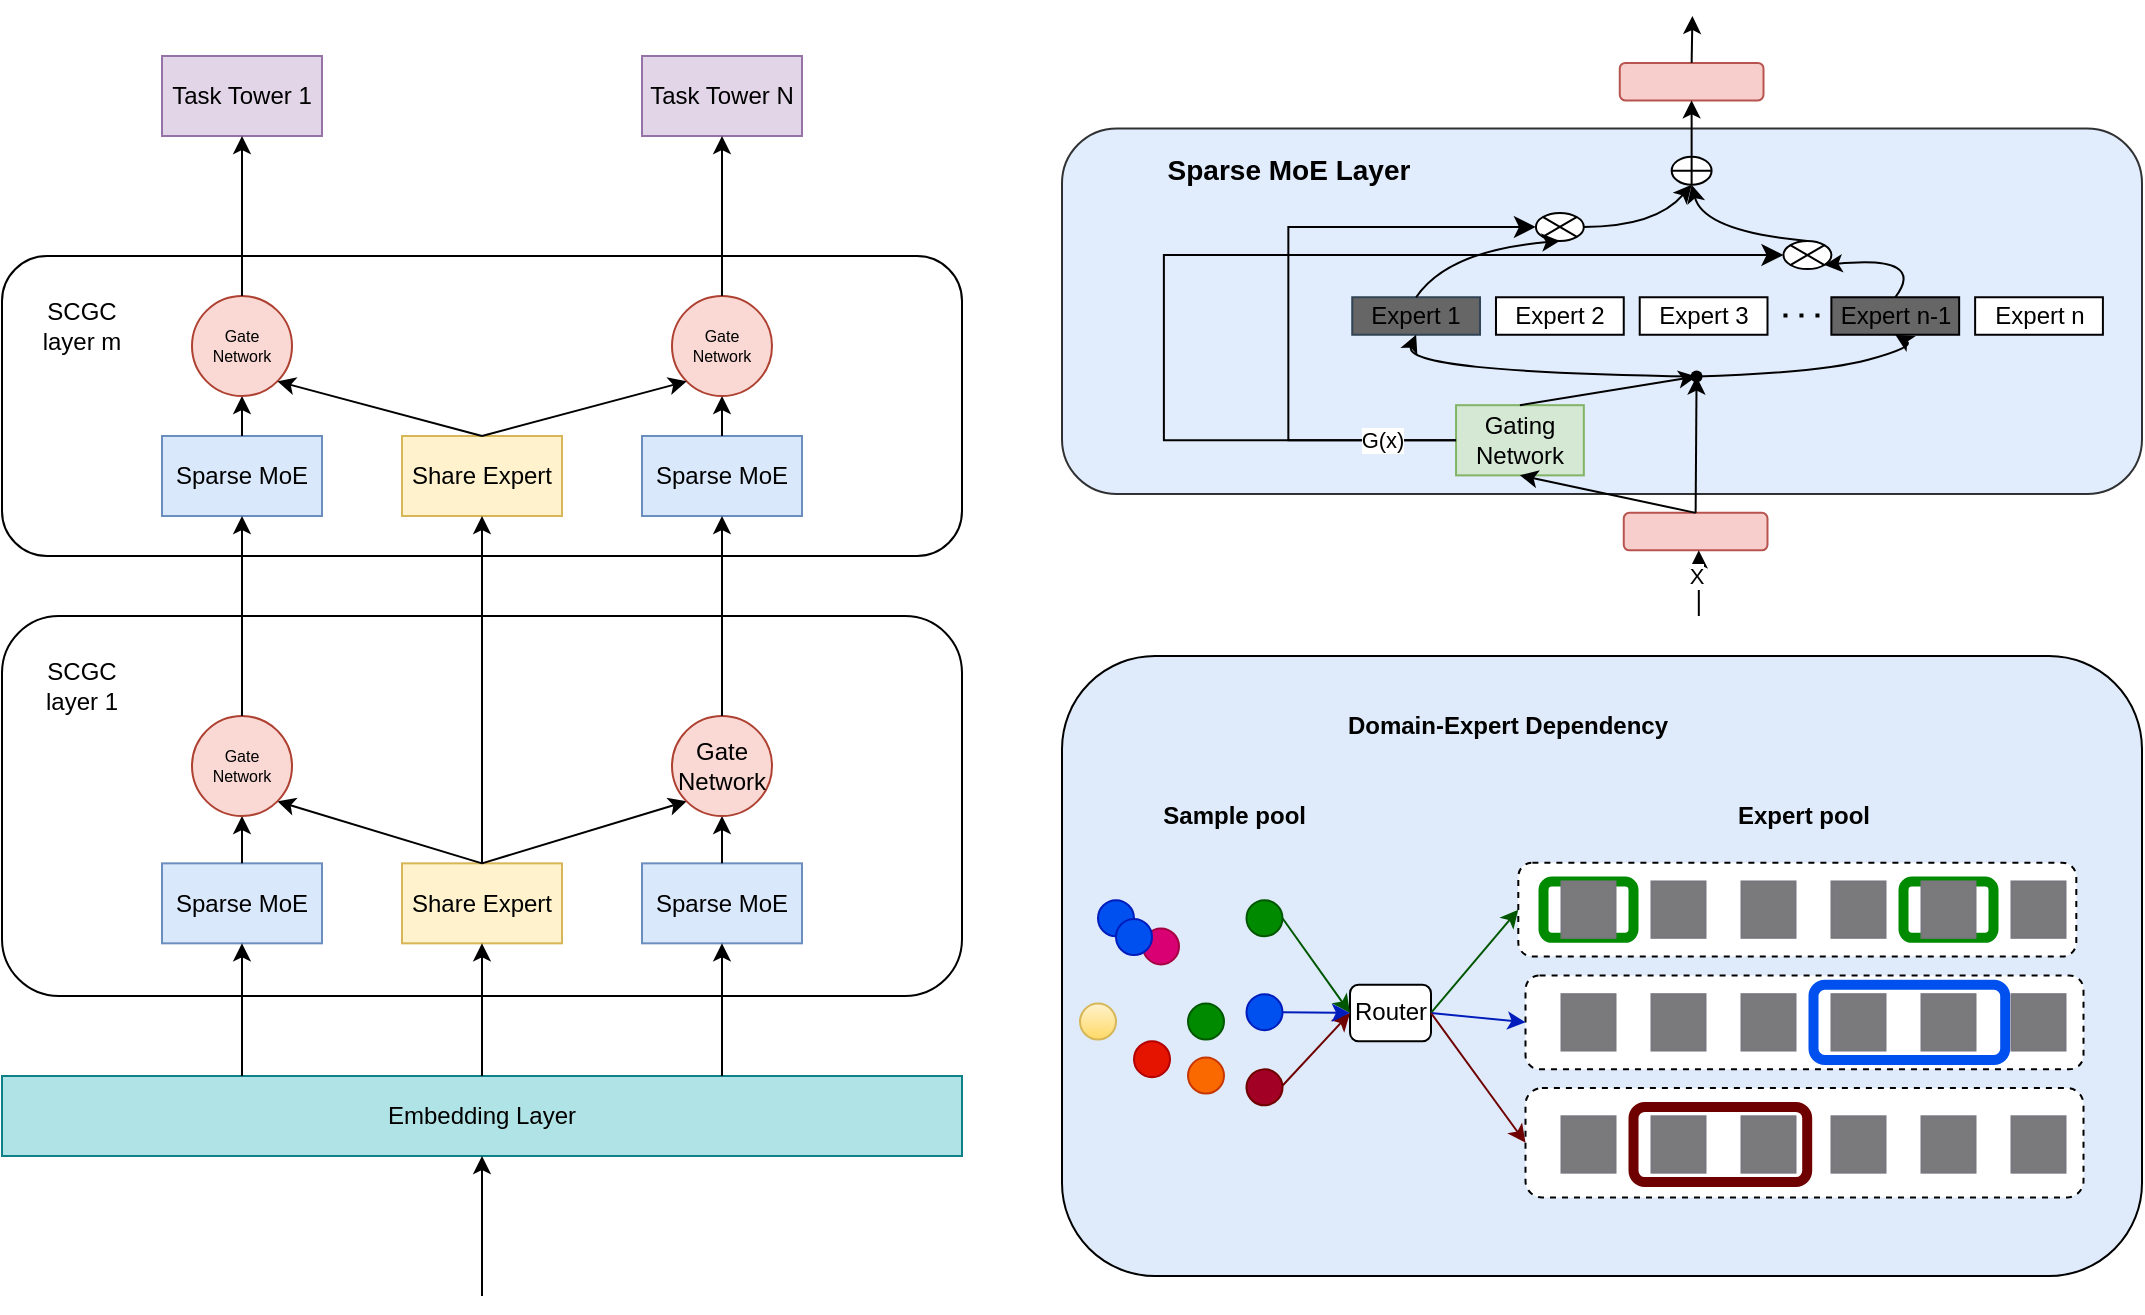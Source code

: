 <mxfile version="24.2.3" type="github">
  <diagram name="第 1 页" id="JFe4dEtohLAVgiIY-3OG">
    <mxGraphModel dx="2418" dy="1757" grid="1" gridSize="10" guides="1" tooltips="1" connect="1" arrows="1" fold="1" page="1" pageScale="1" pageWidth="827" pageHeight="1169" math="0" shadow="0">
      <root>
        <mxCell id="0" />
        <mxCell id="1" parent="0" />
        <mxCell id="XCE8PDUZNS01O0Ht971d-37" value="" style="rounded=1;whiteSpace=wrap;html=1;" vertex="1" parent="1">
          <mxGeometry x="-700" y="230" width="480" height="190" as="geometry" />
        </mxCell>
        <mxCell id="XCE8PDUZNS01O0Ht971d-32" value="Share Expert" style="rounded=0;whiteSpace=wrap;html=1;fillColor=#fff2cc;strokeColor=#d6b656;" vertex="1" parent="1">
          <mxGeometry x="-500" y="353.67" width="80" height="40" as="geometry" />
        </mxCell>
        <mxCell id="XCE8PDUZNS01O0Ht971d-33" value="Sparse MoE" style="rounded=0;whiteSpace=wrap;html=1;fillColor=#dae8fc;strokeColor=#6c8ebf;" vertex="1" parent="1">
          <mxGeometry x="-620" y="353.67" width="80" height="40" as="geometry" />
        </mxCell>
        <mxCell id="XCE8PDUZNS01O0Ht971d-34" value="Sparse MoE" style="rounded=0;whiteSpace=wrap;html=1;fillColor=#dae8fc;strokeColor=#6c8ebf;" vertex="1" parent="1">
          <mxGeometry x="-380" y="353.67" width="80" height="40" as="geometry" />
        </mxCell>
        <mxCell id="XCE8PDUZNS01O0Ht971d-35" value="Embedding Layer" style="rounded=0;whiteSpace=wrap;html=1;fillColor=#b0e3e6;strokeColor=#0e8088;" vertex="1" parent="1">
          <mxGeometry x="-700" y="460" width="480" height="40" as="geometry" />
        </mxCell>
        <mxCell id="XCE8PDUZNS01O0Ht971d-38" value="" style="rounded=1;whiteSpace=wrap;html=1;" vertex="1" parent="1">
          <mxGeometry x="-700" y="50" width="480" height="150" as="geometry" />
        </mxCell>
        <mxCell id="XCE8PDUZNS01O0Ht971d-39" value="Share Expert" style="rounded=0;whiteSpace=wrap;html=1;fillColor=#fff2cc;strokeColor=#d6b656;" vertex="1" parent="1">
          <mxGeometry x="-500" y="140" width="80" height="40" as="geometry" />
        </mxCell>
        <mxCell id="XCE8PDUZNS01O0Ht971d-40" value="Sparse MoE" style="rounded=0;whiteSpace=wrap;html=1;fillColor=#dae8fc;strokeColor=#6c8ebf;" vertex="1" parent="1">
          <mxGeometry x="-620" y="140" width="80" height="40" as="geometry" />
        </mxCell>
        <mxCell id="XCE8PDUZNS01O0Ht971d-41" value="Sparse MoE" style="rounded=0;whiteSpace=wrap;html=1;fillColor=#dae8fc;strokeColor=#6c8ebf;" vertex="1" parent="1">
          <mxGeometry x="-380" y="140" width="80" height="40" as="geometry" />
        </mxCell>
        <mxCell id="XCE8PDUZNS01O0Ht971d-42" value="" style="endArrow=classic;html=1;rounded=0;entryX=0.5;entryY=1;entryDx=0;entryDy=0;exitX=0.5;exitY=0;exitDx=0;exitDy=0;" edge="1" parent="1" source="XCE8PDUZNS01O0Ht971d-35" target="XCE8PDUZNS01O0Ht971d-32">
          <mxGeometry width="50" height="50" relative="1" as="geometry">
            <mxPoint x="-300" y="330" as="sourcePoint" />
            <mxPoint x="-250" y="280" as="targetPoint" />
          </mxGeometry>
        </mxCell>
        <mxCell id="XCE8PDUZNS01O0Ht971d-43" value="" style="endArrow=classic;html=1;rounded=0;entryX=0.5;entryY=1;entryDx=0;entryDy=0;exitX=0.75;exitY=0;exitDx=0;exitDy=0;" edge="1" parent="1" source="XCE8PDUZNS01O0Ht971d-35" target="XCE8PDUZNS01O0Ht971d-34">
          <mxGeometry width="50" height="50" relative="1" as="geometry">
            <mxPoint x="-450" y="430" as="sourcePoint" />
            <mxPoint x="-450" y="350" as="targetPoint" />
          </mxGeometry>
        </mxCell>
        <mxCell id="XCE8PDUZNS01O0Ht971d-44" value="" style="endArrow=classic;html=1;rounded=0;entryX=0.5;entryY=1;entryDx=0;entryDy=0;exitX=0.25;exitY=0;exitDx=0;exitDy=0;" edge="1" parent="1" source="XCE8PDUZNS01O0Ht971d-35" target="XCE8PDUZNS01O0Ht971d-33">
          <mxGeometry width="50" height="50" relative="1" as="geometry">
            <mxPoint x="-560" y="410" as="sourcePoint" />
            <mxPoint x="-560" y="330" as="targetPoint" />
          </mxGeometry>
        </mxCell>
        <mxCell id="XCE8PDUZNS01O0Ht971d-46" value="" style="endArrow=classic;html=1;rounded=0;exitX=0.5;exitY=0;exitDx=0;exitDy=0;entryX=1;entryY=1;entryDx=0;entryDy=0;" edge="1" parent="1" source="XCE8PDUZNS01O0Ht971d-32" target="XCE8PDUZNS01O0Ht971d-98">
          <mxGeometry width="50" height="50" relative="1" as="geometry">
            <mxPoint x="-450" y="370" as="sourcePoint" />
            <mxPoint x="-550" y="240" as="targetPoint" />
          </mxGeometry>
        </mxCell>
        <mxCell id="XCE8PDUZNS01O0Ht971d-47" value="" style="endArrow=classic;html=1;rounded=0;exitX=0.5;exitY=0;exitDx=0;exitDy=0;" edge="1" parent="1" source="XCE8PDUZNS01O0Ht971d-33" target="XCE8PDUZNS01O0Ht971d-98">
          <mxGeometry width="50" height="50" relative="1" as="geometry">
            <mxPoint x="-450" y="303.67" as="sourcePoint" />
            <mxPoint x="-580" y="303.67" as="targetPoint" />
          </mxGeometry>
        </mxCell>
        <mxCell id="XCE8PDUZNS01O0Ht971d-48" value="" style="endArrow=classic;html=1;rounded=0;entryX=0.5;entryY=1;entryDx=0;entryDy=0;exitX=0.5;exitY=0;exitDx=0;exitDy=0;" edge="1" parent="1" source="XCE8PDUZNS01O0Ht971d-34" target="XCE8PDUZNS01O0Ht971d-100">
          <mxGeometry width="50" height="50" relative="1" as="geometry">
            <mxPoint x="-220" y="210" as="sourcePoint" />
            <mxPoint x="-330" y="290" as="targetPoint" />
          </mxGeometry>
        </mxCell>
        <mxCell id="XCE8PDUZNS01O0Ht971d-49" value="" style="endArrow=classic;html=1;rounded=0;entryX=0;entryY=1;entryDx=0;entryDy=0;exitX=0.5;exitY=0;exitDx=0;exitDy=0;" edge="1" parent="1" source="XCE8PDUZNS01O0Ht971d-32" target="XCE8PDUZNS01O0Ht971d-100">
          <mxGeometry width="50" height="50" relative="1" as="geometry">
            <mxPoint x="-460" y="240" as="sourcePoint" />
            <mxPoint x="-570" y="185" as="targetPoint" />
          </mxGeometry>
        </mxCell>
        <mxCell id="XCE8PDUZNS01O0Ht971d-50" value="" style="endArrow=classic;html=1;rounded=0;exitX=0.5;exitY=0;exitDx=0;exitDy=0;entryX=0.5;entryY=1;entryDx=0;entryDy=0;" edge="1" parent="1" source="XCE8PDUZNS01O0Ht971d-32" target="XCE8PDUZNS01O0Ht971d-39">
          <mxGeometry width="50" height="50" relative="1" as="geometry">
            <mxPoint x="-91.86" y="320" as="sourcePoint" />
            <mxPoint x="-100.0" y="145" as="targetPoint" />
          </mxGeometry>
        </mxCell>
        <mxCell id="XCE8PDUZNS01O0Ht971d-51" value="" style="endArrow=classic;html=1;rounded=0;exitX=0.5;exitY=0;exitDx=0;exitDy=0;entryX=0.5;entryY=1;entryDx=0;entryDy=0;" edge="1" parent="1" source="XCE8PDUZNS01O0Ht971d-40" target="XCE8PDUZNS01O0Ht971d-102">
          <mxGeometry width="50" height="50" relative="1" as="geometry">
            <mxPoint x="-510" y="15" as="sourcePoint" />
            <mxPoint x="-580" y="20" as="targetPoint" />
          </mxGeometry>
        </mxCell>
        <mxCell id="XCE8PDUZNS01O0Ht971d-52" value="" style="endArrow=classic;html=1;rounded=0;exitX=0.5;exitY=0;exitDx=0;exitDy=0;entryX=0.5;entryY=1;entryDx=0;entryDy=0;" edge="1" parent="1" source="XCE8PDUZNS01O0Ht971d-41" target="XCE8PDUZNS01O0Ht971d-103">
          <mxGeometry width="50" height="50" relative="1" as="geometry">
            <mxPoint x="-330" y="45" as="sourcePoint" />
            <mxPoint x="-340" as="targetPoint" />
          </mxGeometry>
        </mxCell>
        <mxCell id="XCE8PDUZNS01O0Ht971d-53" value="Task Tower 1" style="rounded=0;whiteSpace=wrap;html=1;fillColor=#e1d5e7;strokeColor=#9673a6;" vertex="1" parent="1">
          <mxGeometry x="-620" y="-50" width="80" height="40" as="geometry" />
        </mxCell>
        <mxCell id="XCE8PDUZNS01O0Ht971d-54" value="Task Tower N" style="rounded=0;whiteSpace=wrap;html=1;fillColor=#e1d5e7;strokeColor=#9673a6;" vertex="1" parent="1">
          <mxGeometry x="-380" y="-50" width="80" height="40" as="geometry" />
        </mxCell>
        <mxCell id="XCE8PDUZNS01O0Ht971d-57" value="SCGC&lt;div&gt;layer 1&lt;/div&gt;" style="text;strokeColor=none;align=center;fillColor=none;html=1;verticalAlign=middle;whiteSpace=wrap;rounded=0;" vertex="1" parent="1">
          <mxGeometry x="-690" y="250" width="60" height="30" as="geometry" />
        </mxCell>
        <mxCell id="XCE8PDUZNS01O0Ht971d-58" value="SCGC&lt;div&gt;layer m&lt;/div&gt;" style="text;strokeColor=none;align=center;fillColor=none;html=1;verticalAlign=middle;whiteSpace=wrap;rounded=0;" vertex="1" parent="1">
          <mxGeometry x="-690" y="70" width="60" height="30" as="geometry" />
        </mxCell>
        <mxCell id="XCE8PDUZNS01O0Ht971d-96" value="" style="endArrow=classic;html=1;rounded=0;entryX=0.5;entryY=1;entryDx=0;entryDy=0;" edge="1" parent="1" target="XCE8PDUZNS01O0Ht971d-35">
          <mxGeometry width="50" height="50" relative="1" as="geometry">
            <mxPoint x="-460" y="570" as="sourcePoint" />
            <mxPoint x="-460.5" y="530" as="targetPoint" />
          </mxGeometry>
        </mxCell>
        <mxCell id="XCE8PDUZNS01O0Ht971d-98" value="Gate&lt;div style=&quot;font-size: 8px;&quot;&gt;Network&lt;/div&gt;" style="ellipse;whiteSpace=wrap;html=1;aspect=fixed;fontSize=8;fillColor=#fad9d5;strokeColor=#ae4132;" vertex="1" parent="1">
          <mxGeometry x="-605" y="280" width="50" height="50" as="geometry" />
        </mxCell>
        <mxCell id="XCE8PDUZNS01O0Ht971d-99" value="" style="endArrow=classic;html=1;rounded=0;exitX=0.5;exitY=0;exitDx=0;exitDy=0;entryX=0.5;entryY=1;entryDx=0;entryDy=0;" edge="1" parent="1" source="XCE8PDUZNS01O0Ht971d-98" target="XCE8PDUZNS01O0Ht971d-40">
          <mxGeometry width="50" height="50" relative="1" as="geometry">
            <mxPoint x="-450" y="364" as="sourcePoint" />
            <mxPoint x="-552" y="263" as="targetPoint" />
          </mxGeometry>
        </mxCell>
        <mxCell id="XCE8PDUZNS01O0Ht971d-100" value="Gate&lt;div&gt;Network&lt;/div&gt;" style="ellipse;whiteSpace=wrap;html=1;aspect=fixed;fillColor=#fad9d5;strokeColor=#ae4132;" vertex="1" parent="1">
          <mxGeometry x="-365" y="280" width="50" height="50" as="geometry" />
        </mxCell>
        <mxCell id="XCE8PDUZNS01O0Ht971d-101" value="" style="endArrow=classic;html=1;rounded=0;entryX=0.5;entryY=1;entryDx=0;entryDy=0;exitX=0.5;exitY=0;exitDx=0;exitDy=0;" edge="1" parent="1" source="XCE8PDUZNS01O0Ht971d-100" target="XCE8PDUZNS01O0Ht971d-41">
          <mxGeometry width="50" height="50" relative="1" as="geometry">
            <mxPoint x="-450" y="364" as="sourcePoint" />
            <mxPoint x="-348" y="323" as="targetPoint" />
          </mxGeometry>
        </mxCell>
        <mxCell id="XCE8PDUZNS01O0Ht971d-102" value="Gate&lt;div style=&quot;font-size: 8px;&quot;&gt;Network&lt;/div&gt;" style="ellipse;whiteSpace=wrap;html=1;aspect=fixed;fontSize=8;fillColor=#fad9d5;strokeColor=#ae4132;" vertex="1" parent="1">
          <mxGeometry x="-605" y="70" width="50" height="50" as="geometry" />
        </mxCell>
        <mxCell id="XCE8PDUZNS01O0Ht971d-103" value="Gate&lt;div style=&quot;font-size: 8px;&quot;&gt;Network&lt;/div&gt;" style="ellipse;whiteSpace=wrap;html=1;aspect=fixed;fontSize=8;fillColor=#fad9d5;strokeColor=#ae4132;" vertex="1" parent="1">
          <mxGeometry x="-365" y="70" width="50" height="50" as="geometry" />
        </mxCell>
        <mxCell id="XCE8PDUZNS01O0Ht971d-105" value="" style="endArrow=classic;html=1;rounded=0;entryX=0;entryY=1;entryDx=0;entryDy=0;exitX=0.5;exitY=0;exitDx=0;exitDy=0;" edge="1" parent="1" source="XCE8PDUZNS01O0Ht971d-39" target="XCE8PDUZNS01O0Ht971d-103">
          <mxGeometry width="50" height="50" relative="1" as="geometry">
            <mxPoint x="-450" y="364" as="sourcePoint" />
            <mxPoint x="-348" y="333" as="targetPoint" />
          </mxGeometry>
        </mxCell>
        <mxCell id="XCE8PDUZNS01O0Ht971d-106" value="" style="endArrow=classic;html=1;rounded=0;entryX=1;entryY=1;entryDx=0;entryDy=0;exitX=0.5;exitY=0;exitDx=0;exitDy=0;" edge="1" parent="1" source="XCE8PDUZNS01O0Ht971d-39" target="XCE8PDUZNS01O0Ht971d-102">
          <mxGeometry width="50" height="50" relative="1" as="geometry">
            <mxPoint x="-450" y="150" as="sourcePoint" />
            <mxPoint x="-348" y="113" as="targetPoint" />
          </mxGeometry>
        </mxCell>
        <mxCell id="XCE8PDUZNS01O0Ht971d-108" value="" style="endArrow=classic;html=1;rounded=0;entryX=0.5;entryY=1;entryDx=0;entryDy=0;exitX=0.5;exitY=0;exitDx=0;exitDy=0;" edge="1" parent="1" source="XCE8PDUZNS01O0Ht971d-102" target="XCE8PDUZNS01O0Ht971d-53">
          <mxGeometry width="50" height="50" relative="1" as="geometry">
            <mxPoint x="-450" y="150" as="sourcePoint" />
            <mxPoint x="-552" y="123" as="targetPoint" />
          </mxGeometry>
        </mxCell>
        <mxCell id="XCE8PDUZNS01O0Ht971d-109" value="" style="endArrow=classic;html=1;rounded=0;entryX=0.5;entryY=1;entryDx=0;entryDy=0;exitX=0.5;exitY=0;exitDx=0;exitDy=0;" edge="1" parent="1" source="XCE8PDUZNS01O0Ht971d-103" target="XCE8PDUZNS01O0Ht971d-54">
          <mxGeometry width="50" height="50" relative="1" as="geometry">
            <mxPoint x="-570" y="80" as="sourcePoint" />
            <mxPoint x="-570" as="targetPoint" />
          </mxGeometry>
        </mxCell>
        <mxCell id="XCE8PDUZNS01O0Ht971d-256" value="" style="group" vertex="1" connectable="0" parent="1">
          <mxGeometry x="-170" y="250" width="540" height="310" as="geometry" />
        </mxCell>
        <mxCell id="XCE8PDUZNS01O0Ht971d-253" value="" style="rounded=1;whiteSpace=wrap;html=1;fillColor=#dfebfb;fontColor=#ffffff;strokeColor=#000000;" vertex="1" parent="XCE8PDUZNS01O0Ht971d-256">
          <mxGeometry width="540" height="310" as="geometry" />
        </mxCell>
        <mxCell id="XCE8PDUZNS01O0Ht971d-252" value="" style="group" vertex="1" connectable="0" parent="XCE8PDUZNS01O0Ht971d-256">
          <mxGeometry x="9" y="65.758" width="501.75" height="204.948" as="geometry" />
        </mxCell>
        <mxCell id="XCE8PDUZNS01O0Ht971d-230" value="" style="rounded=1;whiteSpace=wrap;html=1;dashed=1;" vertex="1" parent="XCE8PDUZNS01O0Ht971d-252">
          <mxGeometry x="219.15" y="37.576" width="279" height="46.97" as="geometry" />
        </mxCell>
        <mxCell id="XCE8PDUZNS01O0Ht971d-229" value="" style="rounded=1;whiteSpace=wrap;html=1;dashed=1;" vertex="1" parent="XCE8PDUZNS01O0Ht971d-252">
          <mxGeometry x="222.75" y="93.939" width="279" height="46.97" as="geometry" />
        </mxCell>
        <mxCell id="XCE8PDUZNS01O0Ht971d-163" value="" style="rounded=1;whiteSpace=wrap;html=1;strokeWidth=5;strokeColor=#008a00;" vertex="1" parent="XCE8PDUZNS01O0Ht971d-252">
          <mxGeometry x="231.75" y="46.97" width="45" height="28.182" as="geometry" />
        </mxCell>
        <mxCell id="XCE8PDUZNS01O0Ht971d-162" value="" style="rounded=1;whiteSpace=wrap;html=1;strokeWidth=5;strokeColor=#008a00;" vertex="1" parent="XCE8PDUZNS01O0Ht971d-252">
          <mxGeometry x="411.75" y="46.97" width="45" height="28.182" as="geometry" />
        </mxCell>
        <mxCell id="XCE8PDUZNS01O0Ht971d-134" value="" style="group" vertex="1" connectable="0" parent="XCE8PDUZNS01O0Ht971d-252">
          <mxGeometry x="27" y="75.152" width="139.5" height="100.985" as="geometry" />
        </mxCell>
        <mxCell id="XCE8PDUZNS01O0Ht971d-62" value="Router" style="rounded=1;whiteSpace=wrap;html=1;" vertex="1" parent="XCE8PDUZNS01O0Ht971d-134">
          <mxGeometry x="108" y="23.485" width="40.5" height="28.182" as="geometry" />
        </mxCell>
        <mxCell id="XCE8PDUZNS01O0Ht971d-246" value="" style="endArrow=classic;html=1;rounded=0;entryX=0;entryY=0.5;entryDx=0;entryDy=0;exitX=0.5;exitY=0;exitDx=0;exitDy=0;fillColor=#a20025;strokeColor=#6F0000;" edge="1" parent="XCE8PDUZNS01O0Ht971d-134" source="XCE8PDUZNS01O0Ht971d-129" target="XCE8PDUZNS01O0Ht971d-62">
          <mxGeometry width="50" height="50" relative="1" as="geometry">
            <mxPoint x="157.5" y="46.97" as="sourcePoint" />
            <mxPoint x="216" y="111.788" as="targetPoint" />
          </mxGeometry>
        </mxCell>
        <mxCell id="XCE8PDUZNS01O0Ht971d-112" value="" style="ellipse;whiteSpace=wrap;html=1;aspect=fixed;fillColor=#008a00;strokeColor=#005700;fontColor=#ffffff;" vertex="1" parent="XCE8PDUZNS01O0Ht971d-134">
          <mxGeometry x="27" y="32.879" width="18" height="18" as="geometry" />
        </mxCell>
        <mxCell id="XCE8PDUZNS01O0Ht971d-122" value="" style="ellipse;whiteSpace=wrap;html=1;aspect=fixed;fillColor=#e51400;strokeColor=#B20000;fontColor=#ffffff;" vertex="1" parent="XCE8PDUZNS01O0Ht971d-134">
          <mxGeometry y="51.667" width="18" height="18" as="geometry" />
        </mxCell>
        <mxCell id="XCE8PDUZNS01O0Ht971d-129" value="" style="ellipse;whiteSpace=wrap;html=1;aspect=fixed;fillColor=#a20025;strokeColor=#6F0000;fontColor=#ffffff;direction=south;rotation=-5;" vertex="1" parent="XCE8PDUZNS01O0Ht971d-134">
          <mxGeometry x="56.25" y="65.758" width="18" height="18" as="geometry" />
        </mxCell>
        <mxCell id="XCE8PDUZNS01O0Ht971d-132" value="" style="ellipse;whiteSpace=wrap;html=1;aspect=fixed;fillColor=#fa6800;strokeColor=#C73500;fontColor=#000000;" vertex="1" parent="XCE8PDUZNS01O0Ht971d-134">
          <mxGeometry x="27" y="59.886" width="18" height="18" as="geometry" />
        </mxCell>
        <mxCell id="XCE8PDUZNS01O0Ht971d-133" value="" style="ellipse;whiteSpace=wrap;html=1;aspect=fixed;fillColor=#0050ef;strokeColor=#001DBC;fontColor=#ffffff;" vertex="1" parent="XCE8PDUZNS01O0Ht971d-134">
          <mxGeometry x="56.25" y="28.182" width="18" height="18" as="geometry" />
        </mxCell>
        <mxCell id="XCE8PDUZNS01O0Ht971d-125" value="" style="ellipse;whiteSpace=wrap;html=1;aspect=fixed;fillColor=#008a00;strokeColor=#005700;fontColor=#ffffff;" vertex="1" parent="XCE8PDUZNS01O0Ht971d-134">
          <mxGeometry x="56.25" y="-18.788" width="18" height="18" as="geometry" />
        </mxCell>
        <mxCell id="XCE8PDUZNS01O0Ht971d-248" value="" style="endArrow=classic;html=1;rounded=0;entryX=0;entryY=0.5;entryDx=0;entryDy=0;exitX=1;exitY=0.5;exitDx=0;exitDy=0;fillColor=#008a00;strokeColor=#005700;" edge="1" parent="XCE8PDUZNS01O0Ht971d-134" source="XCE8PDUZNS01O0Ht971d-125" target="XCE8PDUZNS01O0Ht971d-62">
          <mxGeometry width="50" height="50" relative="1" as="geometry">
            <mxPoint x="157.5" y="46.97" as="sourcePoint" />
            <mxPoint x="212.4" y="-4.697" as="targetPoint" />
          </mxGeometry>
        </mxCell>
        <mxCell id="XCE8PDUZNS01O0Ht971d-247" value="" style="endArrow=classic;html=1;rounded=0;entryX=0;entryY=0.5;entryDx=0;entryDy=0;fillColor=#0050ef;strokeColor=#001DBC;exitX=1;exitY=0.5;exitDx=0;exitDy=0;" edge="1" parent="XCE8PDUZNS01O0Ht971d-134" source="XCE8PDUZNS01O0Ht971d-133" target="XCE8PDUZNS01O0Ht971d-62">
          <mxGeometry width="50" height="50" relative="1" as="geometry">
            <mxPoint x="90" y="37.576" as="sourcePoint" />
            <mxPoint x="27" y="-18.788" as="targetPoint" />
          </mxGeometry>
        </mxCell>
        <mxCell id="XCE8PDUZNS01O0Ht971d-168" value="" style="rounded=0;whiteSpace=wrap;html=1;fillColor=#7a797c;strokeColor=#79777e;fontColor=#ffffff;" vertex="1" parent="XCE8PDUZNS01O0Ht971d-252">
          <mxGeometry x="330.75" y="46.97" width="27" height="28.182" as="geometry" />
        </mxCell>
        <mxCell id="XCE8PDUZNS01O0Ht971d-142" value="" style="group" vertex="1" connectable="0" parent="XCE8PDUZNS01O0Ht971d-252">
          <mxGeometry x="231.75" y="103.333" width="230.85" height="34.128" as="geometry" />
        </mxCell>
        <mxCell id="XCE8PDUZNS01O0Ht971d-160" value="" style="rounded=1;whiteSpace=wrap;html=1;fillColor=#FFFFFF;fontColor=#ffffff;strokeColor=#0050ef;strokeWidth=5;" vertex="1" parent="XCE8PDUZNS01O0Ht971d-142">
          <mxGeometry x="135" y="-4.697" width="95.85" height="37.576" as="geometry" />
        </mxCell>
        <mxCell id="XCE8PDUZNS01O0Ht971d-143" value="" style="rounded=0;whiteSpace=wrap;html=1;fillColor=#7a797c;strokeColor=#79777e;fontColor=#ffffff;" vertex="1" parent="XCE8PDUZNS01O0Ht971d-142">
          <mxGeometry x="9" width="27" height="28.182" as="geometry" />
        </mxCell>
        <mxCell id="XCE8PDUZNS01O0Ht971d-144" value="" style="rounded=0;whiteSpace=wrap;html=1;fillColor=#7a797c;strokeColor=#79777e;fontColor=#ffffff;" vertex="1" parent="XCE8PDUZNS01O0Ht971d-142">
          <mxGeometry x="54" width="27" height="28.182" as="geometry" />
        </mxCell>
        <mxCell id="XCE8PDUZNS01O0Ht971d-169" value="" style="rounded=0;whiteSpace=wrap;html=1;fillColor=#7a797c;strokeColor=#79777e;fontColor=#ffffff;" vertex="1" parent="XCE8PDUZNS01O0Ht971d-142">
          <mxGeometry x="99" width="27" height="28.182" as="geometry" />
        </mxCell>
        <mxCell id="XCE8PDUZNS01O0Ht971d-171" value="" style="rounded=0;whiteSpace=wrap;html=1;fillColor=#7a797c;strokeColor=#79777e;fontColor=#ffffff;" vertex="1" parent="XCE8PDUZNS01O0Ht971d-142">
          <mxGeometry x="189" width="27" height="28.182" as="geometry" />
        </mxCell>
        <mxCell id="XCE8PDUZNS01O0Ht971d-136" value="" style="rounded=0;whiteSpace=wrap;html=1;fillColor=#7a797c;strokeColor=#79777e;fontColor=#ffffff;" vertex="1" parent="XCE8PDUZNS01O0Ht971d-252">
          <mxGeometry x="240.75" y="46.97" width="27" height="28.182" as="geometry" />
        </mxCell>
        <mxCell id="XCE8PDUZNS01O0Ht971d-137" value="" style="rounded=0;whiteSpace=wrap;html=1;fillColor=#7a797c;strokeColor=#79777e;fontColor=#ffffff;" vertex="1" parent="XCE8PDUZNS01O0Ht971d-252">
          <mxGeometry x="285.75" y="46.97" width="27" height="28.182" as="geometry" />
        </mxCell>
        <mxCell id="XCE8PDUZNS01O0Ht971d-170" value="" style="rounded=0;whiteSpace=wrap;html=1;fillColor=#7a797c;strokeColor=#79777e;fontColor=#ffffff;" vertex="1" parent="XCE8PDUZNS01O0Ht971d-252">
          <mxGeometry x="420.75" y="46.97" width="27" height="28.182" as="geometry" />
        </mxCell>
        <mxCell id="XCE8PDUZNS01O0Ht971d-172" value="" style="rounded=0;whiteSpace=wrap;html=1;fillColor=#7a797c;strokeColor=#79777e;fontColor=#ffffff;" vertex="1" parent="XCE8PDUZNS01O0Ht971d-252">
          <mxGeometry x="375.75" y="46.97" width="27" height="28.182" as="geometry" />
        </mxCell>
        <mxCell id="XCE8PDUZNS01O0Ht971d-173" value="" style="rounded=0;whiteSpace=wrap;html=1;fillColor=#7a797c;strokeColor=#79777e;fontColor=#ffffff;" vertex="1" parent="XCE8PDUZNS01O0Ht971d-252">
          <mxGeometry x="375.75" y="103.333" width="27" height="28.182" as="geometry" />
        </mxCell>
        <mxCell id="XCE8PDUZNS01O0Ht971d-181" value="" style="rounded=0;whiteSpace=wrap;html=1;fillColor=#7a797c;strokeColor=#79777e;fontColor=#ffffff;" vertex="1" parent="XCE8PDUZNS01O0Ht971d-252">
          <mxGeometry x="465.75" y="46.97" width="27" height="28.182" as="geometry" />
        </mxCell>
        <mxCell id="XCE8PDUZNS01O0Ht971d-182" value="" style="rounded=0;whiteSpace=wrap;html=1;fillColor=#7a797c;strokeColor=#79777e;fontColor=#ffffff;" vertex="1" parent="XCE8PDUZNS01O0Ht971d-252">
          <mxGeometry x="465.75" y="103.333" width="27" height="28.182" as="geometry" />
        </mxCell>
        <mxCell id="XCE8PDUZNS01O0Ht971d-186" value="" style="endArrow=classic;html=1;rounded=0;entryX=0;entryY=0.5;entryDx=0;entryDy=0;exitX=1;exitY=0.5;exitDx=0;exitDy=0;fillColor=#008a00;strokeColor=#005700;" edge="1" parent="XCE8PDUZNS01O0Ht971d-252" source="XCE8PDUZNS01O0Ht971d-62" target="XCE8PDUZNS01O0Ht971d-230">
          <mxGeometry width="50" height="50" relative="1" as="geometry">
            <mxPoint x="24.75" y="263.03" as="sourcePoint" />
            <mxPoint x="213.75" y="65.758" as="targetPoint" />
          </mxGeometry>
        </mxCell>
        <mxCell id="XCE8PDUZNS01O0Ht971d-240" value="" style="group" vertex="1" connectable="0" parent="XCE8PDUZNS01O0Ht971d-252">
          <mxGeometry x="231.75" y="159.697" width="270" height="45.251" as="geometry" />
        </mxCell>
        <mxCell id="XCE8PDUZNS01O0Ht971d-231" value="" style="rounded=1;whiteSpace=wrap;html=1;dashed=1;" vertex="1" parent="XCE8PDUZNS01O0Ht971d-240">
          <mxGeometry x="-9" y="-9.394" width="279" height="54.645" as="geometry" />
        </mxCell>
        <mxCell id="XCE8PDUZNS01O0Ht971d-233" value="" style="rounded=1;whiteSpace=wrap;html=1;fillColor=#ffffff;fontColor=#ffffff;strokeColor=#6F0000;strokeWidth=5;" vertex="1" parent="XCE8PDUZNS01O0Ht971d-240">
          <mxGeometry x="45" width="86.85" height="37.576" as="geometry" />
        </mxCell>
        <mxCell id="XCE8PDUZNS01O0Ht971d-232" value="" style="group" vertex="1" connectable="0" parent="XCE8PDUZNS01O0Ht971d-240">
          <mxGeometry y="4.697" width="230.85" height="34.128" as="geometry" />
        </mxCell>
        <mxCell id="XCE8PDUZNS01O0Ht971d-234" value="" style="rounded=0;whiteSpace=wrap;html=1;fillColor=#7a797c;strokeColor=#79777e;fontColor=#ffffff;" vertex="1" parent="XCE8PDUZNS01O0Ht971d-232">
          <mxGeometry x="9" width="27" height="28.182" as="geometry" />
        </mxCell>
        <mxCell id="XCE8PDUZNS01O0Ht971d-235" value="" style="rounded=0;whiteSpace=wrap;html=1;fillColor=#7a797c;strokeColor=#79777e;fontColor=#ffffff;" vertex="1" parent="XCE8PDUZNS01O0Ht971d-232">
          <mxGeometry x="54" width="27" height="28.182" as="geometry" />
        </mxCell>
        <mxCell id="XCE8PDUZNS01O0Ht971d-236" value="" style="rounded=0;whiteSpace=wrap;html=1;fillColor=#7a797c;strokeColor=#79777e;fontColor=#ffffff;" vertex="1" parent="XCE8PDUZNS01O0Ht971d-232">
          <mxGeometry x="99" width="27" height="28.182" as="geometry" />
        </mxCell>
        <mxCell id="XCE8PDUZNS01O0Ht971d-237" value="" style="rounded=0;whiteSpace=wrap;html=1;fillColor=#7a797c;strokeColor=#79777e;fontColor=#ffffff;" vertex="1" parent="XCE8PDUZNS01O0Ht971d-232">
          <mxGeometry x="189" width="27" height="28.182" as="geometry" />
        </mxCell>
        <mxCell id="XCE8PDUZNS01O0Ht971d-238" value="" style="rounded=0;whiteSpace=wrap;html=1;fillColor=#7a797c;strokeColor=#79777e;fontColor=#ffffff;" vertex="1" parent="XCE8PDUZNS01O0Ht971d-240">
          <mxGeometry x="144" y="4.697" width="27" height="28.182" as="geometry" />
        </mxCell>
        <mxCell id="XCE8PDUZNS01O0Ht971d-239" value="" style="rounded=0;whiteSpace=wrap;html=1;fillColor=#7a797c;strokeColor=#79777e;fontColor=#ffffff;" vertex="1" parent="XCE8PDUZNS01O0Ht971d-240">
          <mxGeometry x="234" y="4.697" width="27" height="28.182" as="geometry" />
        </mxCell>
        <mxCell id="XCE8PDUZNS01O0Ht971d-241" value="" style="endArrow=classic;html=1;rounded=0;entryX=0;entryY=0.5;entryDx=0;entryDy=0;exitX=1;exitY=0.5;exitDx=0;exitDy=0;fillColor=#0050ef;strokeColor=#001DBC;" edge="1" parent="XCE8PDUZNS01O0Ht971d-252" source="XCE8PDUZNS01O0Ht971d-62" target="XCE8PDUZNS01O0Ht971d-229">
          <mxGeometry width="50" height="50" relative="1" as="geometry">
            <mxPoint x="195.75" y="112.727" as="sourcePoint" />
            <mxPoint x="231.75" y="70.455" as="targetPoint" />
          </mxGeometry>
        </mxCell>
        <mxCell id="XCE8PDUZNS01O0Ht971d-242" value="" style="endArrow=classic;html=1;rounded=0;entryX=0;entryY=0.5;entryDx=0;entryDy=0;exitX=1;exitY=0.5;exitDx=0;exitDy=0;fillColor=#a20025;strokeColor=#6F0000;" edge="1" parent="XCE8PDUZNS01O0Ht971d-252" source="XCE8PDUZNS01O0Ht971d-62" target="XCE8PDUZNS01O0Ht971d-231">
          <mxGeometry width="50" height="50" relative="1" as="geometry">
            <mxPoint x="191.25" y="122.121" as="sourcePoint" />
            <mxPoint x="231.75" y="126.818" as="targetPoint" />
          </mxGeometry>
        </mxCell>
        <mxCell id="XCE8PDUZNS01O0Ht971d-110" value="" style="ellipse;whiteSpace=wrap;html=1;aspect=fixed;fillColor=#0050ef;strokeColor=#001DBC;fontColor=#ffffff;" vertex="1" parent="XCE8PDUZNS01O0Ht971d-252">
          <mxGeometry x="9" y="56.364" width="18" height="18" as="geometry" />
        </mxCell>
        <mxCell id="XCE8PDUZNS01O0Ht971d-111" value="" style="ellipse;whiteSpace=wrap;html=1;aspect=fixed;fillColor=#fff2cc;strokeColor=#d6b656;gradientColor=#ffd966;" vertex="1" parent="XCE8PDUZNS01O0Ht971d-252">
          <mxGeometry y="108.03" width="18" height="18" as="geometry" />
        </mxCell>
        <mxCell id="XCE8PDUZNS01O0Ht971d-121" value="" style="ellipse;whiteSpace=wrap;html=1;aspect=fixed;fillColor=#d80073;strokeColor=#A50040;fontColor=#ffffff;" vertex="1" parent="XCE8PDUZNS01O0Ht971d-252">
          <mxGeometry x="31.5" y="70.455" width="18" height="18" as="geometry" />
        </mxCell>
        <mxCell id="XCE8PDUZNS01O0Ht971d-126" value="" style="ellipse;whiteSpace=wrap;html=1;aspect=fixed;fillColor=#0050ef;strokeColor=#001DBC;fontColor=#ffffff;" vertex="1" parent="XCE8PDUZNS01O0Ht971d-252">
          <mxGeometry x="18" y="65.758" width="18" height="18" as="geometry" />
        </mxCell>
        <mxCell id="XCE8PDUZNS01O0Ht971d-249" value="&lt;b&gt;Expert pool&lt;/b&gt;" style="text;strokeColor=none;align=center;fillColor=none;html=1;verticalAlign=middle;whiteSpace=wrap;rounded=0;" vertex="1" parent="XCE8PDUZNS01O0Ht971d-252">
          <mxGeometry x="299.25" width="126" height="28.182" as="geometry" />
        </mxCell>
        <mxCell id="XCE8PDUZNS01O0Ht971d-250" value="&lt;b&gt;Sample pool&amp;nbsp;&lt;/b&gt;" style="text;strokeColor=none;align=center;fillColor=none;html=1;verticalAlign=middle;whiteSpace=wrap;rounded=0;" vertex="1" parent="XCE8PDUZNS01O0Ht971d-252">
          <mxGeometry x="15.75" width="126" height="28.182" as="geometry" />
        </mxCell>
        <mxCell id="XCE8PDUZNS01O0Ht971d-254" value="&lt;b&gt;Domain-Expert Dependency&lt;/b&gt;" style="text;strokeColor=none;align=center;fillColor=none;html=1;verticalAlign=middle;whiteSpace=wrap;rounded=0;" vertex="1" parent="XCE8PDUZNS01O0Ht971d-256">
          <mxGeometry x="100" y="20" width="246.49" height="30" as="geometry" />
        </mxCell>
        <mxCell id="XCE8PDUZNS01O0Ht971d-257" value="" style="group" vertex="1" connectable="0" parent="1">
          <mxGeometry x="-170" y="-70" width="540" height="300" as="geometry" />
        </mxCell>
        <mxCell id="XCE8PDUZNS01O0Ht971d-1" value="" style="rounded=1;whiteSpace=wrap;html=1;opacity=80;strokeColor=#000000;perimeterSpacing=0;strokeWidth=1;fillColor=#DAE8FC;gradientColor=none;glass=0;" vertex="1" parent="XCE8PDUZNS01O0Ht971d-257">
          <mxGeometry y="56.246" width="540" height="182.814" as="geometry" />
        </mxCell>
        <mxCell id="XCE8PDUZNS01O0Ht971d-2" value="" style="rounded=1;whiteSpace=wrap;html=1;fillColor=#f8cecc;strokeColor=#b85450;" vertex="1" parent="XCE8PDUZNS01O0Ht971d-257">
          <mxGeometry x="280.877" y="248.437" width="71.871" height="18.75" as="geometry" />
        </mxCell>
        <mxCell id="XCE8PDUZNS01O0Ht971d-3" value="Expert 2" style="rounded=0;whiteSpace=wrap;html=1;" vertex="1" parent="XCE8PDUZNS01O0Ht971d-257">
          <mxGeometry x="216.991" y="140.625" width="63.886" height="18.75" as="geometry" />
        </mxCell>
        <mxCell id="XCE8PDUZNS01O0Ht971d-4" value="Expert 1" style="rounded=0;whiteSpace=wrap;html=1;fillColor=#666666;strokeColor=#314354;fontColor=#000000;" vertex="1" parent="XCE8PDUZNS01O0Ht971d-257">
          <mxGeometry x="145.12" y="140.625" width="63.886" height="18.75" as="geometry" />
        </mxCell>
        <mxCell id="XCE8PDUZNS01O0Ht971d-5" value="Expert 3" style="rounded=0;whiteSpace=wrap;html=1;" vertex="1" parent="XCE8PDUZNS01O0Ht971d-257">
          <mxGeometry x="288.863" y="140.625" width="63.886" height="18.75" as="geometry" />
        </mxCell>
        <mxCell id="XCE8PDUZNS01O0Ht971d-6" value="Expert n-1" style="rounded=0;whiteSpace=wrap;html=1;fillColor=#666666;" vertex="1" parent="XCE8PDUZNS01O0Ht971d-257">
          <mxGeometry x="384.691" y="140.625" width="63.886" height="18.75" as="geometry" />
        </mxCell>
        <mxCell id="XCE8PDUZNS01O0Ht971d-7" value="Expert n" style="rounded=0;whiteSpace=wrap;html=1;" vertex="1" parent="XCE8PDUZNS01O0Ht971d-257">
          <mxGeometry x="456.563" y="140.625" width="63.886" height="18.75" as="geometry" />
        </mxCell>
        <mxCell id="XCE8PDUZNS01O0Ht971d-8" value="" style="endArrow=none;dashed=1;html=1;dashPattern=1 3;strokeWidth=2;rounded=0;" edge="1" parent="XCE8PDUZNS01O0Ht971d-257">
          <mxGeometry width="50" height="50" relative="1" as="geometry">
            <mxPoint x="360.734" y="149.766" as="sourcePoint" />
            <mxPoint x="384.691" y="149.766" as="targetPoint" />
          </mxGeometry>
        </mxCell>
        <mxCell id="XCE8PDUZNS01O0Ht971d-9" value="Gating Network" style="rounded=0;whiteSpace=wrap;html=1;fillColor=#d5e8d4;strokeColor=#82b366;" vertex="1" parent="XCE8PDUZNS01O0Ht971d-257">
          <mxGeometry x="197.023" y="194.595" width="63.889" height="35.092" as="geometry" />
        </mxCell>
        <mxCell id="XCE8PDUZNS01O0Ht971d-10" value="" style="shape=waypoint;sketch=0;fillStyle=solid;size=6;pointerEvents=1;points=[];fillColor=none;resizable=0;rotatable=0;perimeter=centerPerimeter;snapToPoint=1;" vertex="1" parent="XCE8PDUZNS01O0Ht971d-257">
          <mxGeometry x="307.283" y="170.27" width="20" height="20" as="geometry" />
        </mxCell>
        <mxCell id="XCE8PDUZNS01O0Ht971d-11" value="" style="endArrow=classic;html=1;rounded=0;entryX=0.5;entryY=1;entryDx=0;entryDy=0;exitX=0.5;exitY=0;exitDx=0;exitDy=0;" edge="1" parent="XCE8PDUZNS01O0Ht971d-257" source="XCE8PDUZNS01O0Ht971d-2" target="XCE8PDUZNS01O0Ht971d-9">
          <mxGeometry width="50" height="50" relative="1" as="geometry">
            <mxPoint x="336.777" y="210.938" as="sourcePoint" />
            <mxPoint x="376.706" y="187.5" as="targetPoint" />
          </mxGeometry>
        </mxCell>
        <mxCell id="XCE8PDUZNS01O0Ht971d-12" value="" style="endArrow=classic;html=1;rounded=0;entryX=0.617;entryY=1;entryDx=0;entryDy=0;entryPerimeter=0;exitX=0.5;exitY=0;exitDx=0;exitDy=0;" edge="1" parent="XCE8PDUZNS01O0Ht971d-257" source="XCE8PDUZNS01O0Ht971d-2" target="XCE8PDUZNS01O0Ht971d-10">
          <mxGeometry width="50" height="50" relative="1" as="geometry">
            <mxPoint x="315.216" y="243.75" as="sourcePoint" />
            <mxPoint x="232.963" y="234.375" as="targetPoint" />
          </mxGeometry>
        </mxCell>
        <mxCell id="XCE8PDUZNS01O0Ht971d-13" value="" style="endArrow=classic;html=1;rounded=0;entryX=0.45;entryY=0.667;entryDx=0;entryDy=0;entryPerimeter=0;exitX=0.5;exitY=0;exitDx=0;exitDy=0;" edge="1" parent="XCE8PDUZNS01O0Ht971d-257" source="XCE8PDUZNS01O0Ht971d-9" target="XCE8PDUZNS01O0Ht971d-10">
          <mxGeometry width="50" height="50" relative="1" as="geometry">
            <mxPoint x="324.799" y="253.125" as="sourcePoint" />
            <mxPoint x="324.799" y="196.875" as="targetPoint" />
          </mxGeometry>
        </mxCell>
        <mxCell id="XCE8PDUZNS01O0Ht971d-14" value="" style="curved=1;endArrow=classic;html=1;rounded=0;entryX=0.5;entryY=1;entryDx=0;entryDy=0;exitX=0.365;exitY=-0.303;exitDx=0;exitDy=0;exitPerimeter=0;" edge="1" parent="XCE8PDUZNS01O0Ht971d-257" source="XCE8PDUZNS01O0Ht971d-10" target="XCE8PDUZNS01O0Ht971d-4">
          <mxGeometry width="50" height="50" relative="1" as="geometry">
            <mxPoint x="318.281" y="195.405" as="sourcePoint" />
            <mxPoint x="97.206" y="140.625" as="targetPoint" />
            <Array as="points">
              <mxPoint x="169.077" y="178.125" />
            </Array>
          </mxGeometry>
        </mxCell>
        <mxCell id="XCE8PDUZNS01O0Ht971d-15" value="" style="curved=1;endArrow=classic;html=1;rounded=0;entryX=0.5;entryY=1;entryDx=0;entryDy=0;exitX=0.7;exitY=0.394;exitDx=0;exitDy=0;exitPerimeter=0;" edge="1" parent="XCE8PDUZNS01O0Ht971d-257" source="XCE8PDUZNS01O0Ht971d-10" target="XCE8PDUZNS01O0Ht971d-6">
          <mxGeometry width="50" height="50" relative="1" as="geometry">
            <mxPoint x="318.281" y="187.5" as="sourcePoint" />
            <mxPoint x="425.131" y="152.407" as="targetPoint" />
            <Array as="points">
              <mxPoint x="379.282" y="178.378" />
              <mxPoint x="426.939" y="165.405" />
            </Array>
          </mxGeometry>
        </mxCell>
        <mxCell id="XCE8PDUZNS01O0Ht971d-16" value="" style="verticalLabelPosition=bottom;verticalAlign=top;html=1;shape=mxgraph.flowchart.or;" vertex="1" parent="XCE8PDUZNS01O0Ht971d-257">
          <mxGeometry x="236.956" y="98.438" width="23.957" height="14.063" as="geometry" />
        </mxCell>
        <mxCell id="XCE8PDUZNS01O0Ht971d-17" value="" style="edgeStyle=elbowEdgeStyle;elbow=vertical;endArrow=classic;html=1;curved=0;rounded=0;endSize=8;startSize=8;exitX=0;exitY=0.5;exitDx=0;exitDy=0;entryX=0;entryY=0.5;entryDx=0;entryDy=0;entryPerimeter=0;" edge="1" parent="XCE8PDUZNS01O0Ht971d-257" source="XCE8PDUZNS01O0Ht971d-9" target="XCE8PDUZNS01O0Ht971d-16">
          <mxGeometry width="50" height="50" relative="1" as="geometry">
            <mxPoint x="105.191" y="203.906" as="sourcePoint" />
            <mxPoint x="145.12" y="180.469" as="targetPoint" />
            <Array as="points">
              <mxPoint x="113.177" y="220.313" />
            </Array>
          </mxGeometry>
        </mxCell>
        <mxCell id="XCE8PDUZNS01O0Ht971d-18" value="" style="verticalLabelPosition=bottom;verticalAlign=top;html=1;shape=mxgraph.flowchart.or;" vertex="1" parent="XCE8PDUZNS01O0Ht971d-257">
          <mxGeometry x="360.734" y="112.5" width="23.957" height="14.063" as="geometry" />
        </mxCell>
        <mxCell id="XCE8PDUZNS01O0Ht971d-19" value="" style="edgeStyle=elbowEdgeStyle;elbow=vertical;endArrow=classic;html=1;curved=0;rounded=0;endSize=8;startSize=8;exitX=0;exitY=0.5;exitDx=0;exitDy=0;entryX=0;entryY=0.5;entryDx=0;entryDy=0;entryPerimeter=0;" edge="1" parent="XCE8PDUZNS01O0Ht971d-257" source="XCE8PDUZNS01O0Ht971d-9" target="XCE8PDUZNS01O0Ht971d-18">
          <mxGeometry width="50" height="50" relative="1" as="geometry">
            <mxPoint x="73.248" y="196.875" as="sourcePoint" />
            <mxPoint x="232.963" y="91.406" as="targetPoint" />
            <Array as="points">
              <mxPoint x="50.943" y="169.231" />
            </Array>
          </mxGeometry>
        </mxCell>
        <mxCell id="XCE8PDUZNS01O0Ht971d-20" value="G(x)" style="edgeLabel;html=1;align=center;verticalAlign=middle;resizable=0;points=[];" vertex="1" connectable="0" parent="XCE8PDUZNS01O0Ht971d-19">
          <mxGeometry x="-0.863" relative="1" as="geometry">
            <mxPoint as="offset" />
          </mxGeometry>
        </mxCell>
        <mxCell id="XCE8PDUZNS01O0Ht971d-21" value="" style="shape=orEllipse;perimeter=ellipsePerimeter;whiteSpace=wrap;html=1;backgroundOutline=1;" vertex="1" parent="XCE8PDUZNS01O0Ht971d-257">
          <mxGeometry x="304.834" y="70.312" width="19.964" height="14.063" as="geometry" />
        </mxCell>
        <mxCell id="XCE8PDUZNS01O0Ht971d-22" value="" style="curved=1;endArrow=classic;html=1;rounded=0;entryX=0.5;entryY=1;entryDx=0;entryDy=0;exitX=1;exitY=0.5;exitDx=0;exitDy=0;exitPerimeter=0;" edge="1" parent="XCE8PDUZNS01O0Ht971d-257" source="XCE8PDUZNS01O0Ht971d-16" target="XCE8PDUZNS01O0Ht971d-21">
          <mxGeometry width="50" height="50" relative="1" as="geometry">
            <mxPoint x="376.706" y="102.188" as="sourcePoint" />
            <mxPoint x="485.312" y="70.312" as="targetPoint" />
            <Array as="points">
              <mxPoint x="296.849" y="105.469" />
            </Array>
          </mxGeometry>
        </mxCell>
        <mxCell id="XCE8PDUZNS01O0Ht971d-23" value="" style="curved=1;endArrow=classic;html=1;rounded=0;entryX=0.5;entryY=1;entryDx=0;entryDy=0;exitX=0.5;exitY=0;exitDx=0;exitDy=0;exitPerimeter=0;" edge="1" parent="XCE8PDUZNS01O0Ht971d-257" source="XCE8PDUZNS01O0Ht971d-18" target="XCE8PDUZNS01O0Ht971d-21">
          <mxGeometry width="50" height="50" relative="1" as="geometry">
            <mxPoint x="268.899" y="110.156" as="sourcePoint" />
            <mxPoint x="323.201" y="89.062" as="targetPoint" />
            <Array as="points">
              <mxPoint x="320.806" y="107.813" />
            </Array>
          </mxGeometry>
        </mxCell>
        <mxCell id="XCE8PDUZNS01O0Ht971d-24" value="" style="rounded=1;whiteSpace=wrap;html=1;fillColor=#f8cecc;strokeColor=#b85450;" vertex="1" parent="XCE8PDUZNS01O0Ht971d-257">
          <mxGeometry x="278.881" y="23.438" width="71.871" height="18.75" as="geometry" />
        </mxCell>
        <mxCell id="XCE8PDUZNS01O0Ht971d-25" value="" style="endArrow=classic;html=1;rounded=0;exitX=0.5;exitY=0;exitDx=0;exitDy=0;entryX=0.5;entryY=1;entryDx=0;entryDy=0;" edge="1" parent="XCE8PDUZNS01O0Ht971d-257" source="XCE8PDUZNS01O0Ht971d-21" target="XCE8PDUZNS01O0Ht971d-24">
          <mxGeometry width="50" height="50" relative="1" as="geometry">
            <mxPoint x="312.82" y="60.937" as="sourcePoint" />
            <mxPoint x="320.806" y="46.875" as="targetPoint" />
          </mxGeometry>
        </mxCell>
        <mxCell id="XCE8PDUZNS01O0Ht971d-26" value="" style="endArrow=classic;html=1;rounded=0;exitX=0.5;exitY=0;exitDx=0;exitDy=0;" edge="1" parent="XCE8PDUZNS01O0Ht971d-257" source="XCE8PDUZNS01O0Ht971d-24">
          <mxGeometry width="50" height="50" relative="1" as="geometry">
            <mxPoint x="316.414" y="4.688" as="sourcePoint" />
            <mxPoint x="315.216" as="targetPoint" />
          </mxGeometry>
        </mxCell>
        <mxCell id="XCE8PDUZNS01O0Ht971d-27" value="" style="curved=1;endArrow=classic;html=1;rounded=0;entryX=0.5;entryY=1;entryDx=0;entryDy=0;exitX=0.5;exitY=0;exitDx=0;exitDy=0;entryPerimeter=0;" edge="1" parent="XCE8PDUZNS01O0Ht971d-257" source="XCE8PDUZNS01O0Ht971d-4" target="XCE8PDUZNS01O0Ht971d-16">
          <mxGeometry width="50" height="50" relative="1" as="geometry">
            <mxPoint x="268.899" y="110.156" as="sourcePoint" />
            <mxPoint x="322.403" y="89.062" as="targetPoint" />
            <Array as="points">
              <mxPoint x="193.034" y="117.187" />
            </Array>
          </mxGeometry>
        </mxCell>
        <mxCell id="XCE8PDUZNS01O0Ht971d-28" value="" style="curved=1;endArrow=classic;html=1;rounded=0;exitX=0.5;exitY=0;exitDx=0;exitDy=0;entryX=0.855;entryY=0.855;entryDx=0;entryDy=0;entryPerimeter=0;" edge="1" parent="XCE8PDUZNS01O0Ht971d-257" source="XCE8PDUZNS01O0Ht971d-6" target="XCE8PDUZNS01O0Ht971d-18">
          <mxGeometry width="50" height="50" relative="1" as="geometry">
            <mxPoint x="324.799" y="196.875" as="sourcePoint" />
            <mxPoint x="472.534" y="93.75" as="targetPoint" />
            <Array as="points">
              <mxPoint x="432.606" y="119.531" />
            </Array>
          </mxGeometry>
        </mxCell>
        <mxCell id="XCE8PDUZNS01O0Ht971d-29" value="" style="endArrow=classic;html=1;rounded=0;entryX=0.5;entryY=1;entryDx=0;entryDy=0;" edge="1" parent="XCE8PDUZNS01O0Ht971d-257">
          <mxGeometry width="50" height="50" relative="1" as="geometry">
            <mxPoint x="318.41" y="300" as="sourcePoint" />
            <mxPoint x="318.41" y="267.188" as="targetPoint" />
          </mxGeometry>
        </mxCell>
        <mxCell id="XCE8PDUZNS01O0Ht971d-30" value="X" style="edgeLabel;html=1;align=center;verticalAlign=middle;resizable=0;points=[];" vertex="1" connectable="0" parent="XCE8PDUZNS01O0Ht971d-29">
          <mxGeometry x="0.224" y="2" relative="1" as="geometry">
            <mxPoint as="offset" />
          </mxGeometry>
        </mxCell>
        <mxCell id="XCE8PDUZNS01O0Ht971d-31" value="&lt;b&gt;&lt;font style=&quot;font-size: 14px;&quot;&gt;Sparse MoE Layer&lt;/font&gt;&lt;/b&gt;" style="text;strokeColor=none;align=center;fillColor=none;html=1;verticalAlign=middle;whiteSpace=wrap;rounded=0;" vertex="1" parent="XCE8PDUZNS01O0Ht971d-257">
          <mxGeometry x="29.598" y="70.315" width="167.42" height="14.062" as="geometry" />
        </mxCell>
      </root>
    </mxGraphModel>
  </diagram>
</mxfile>
